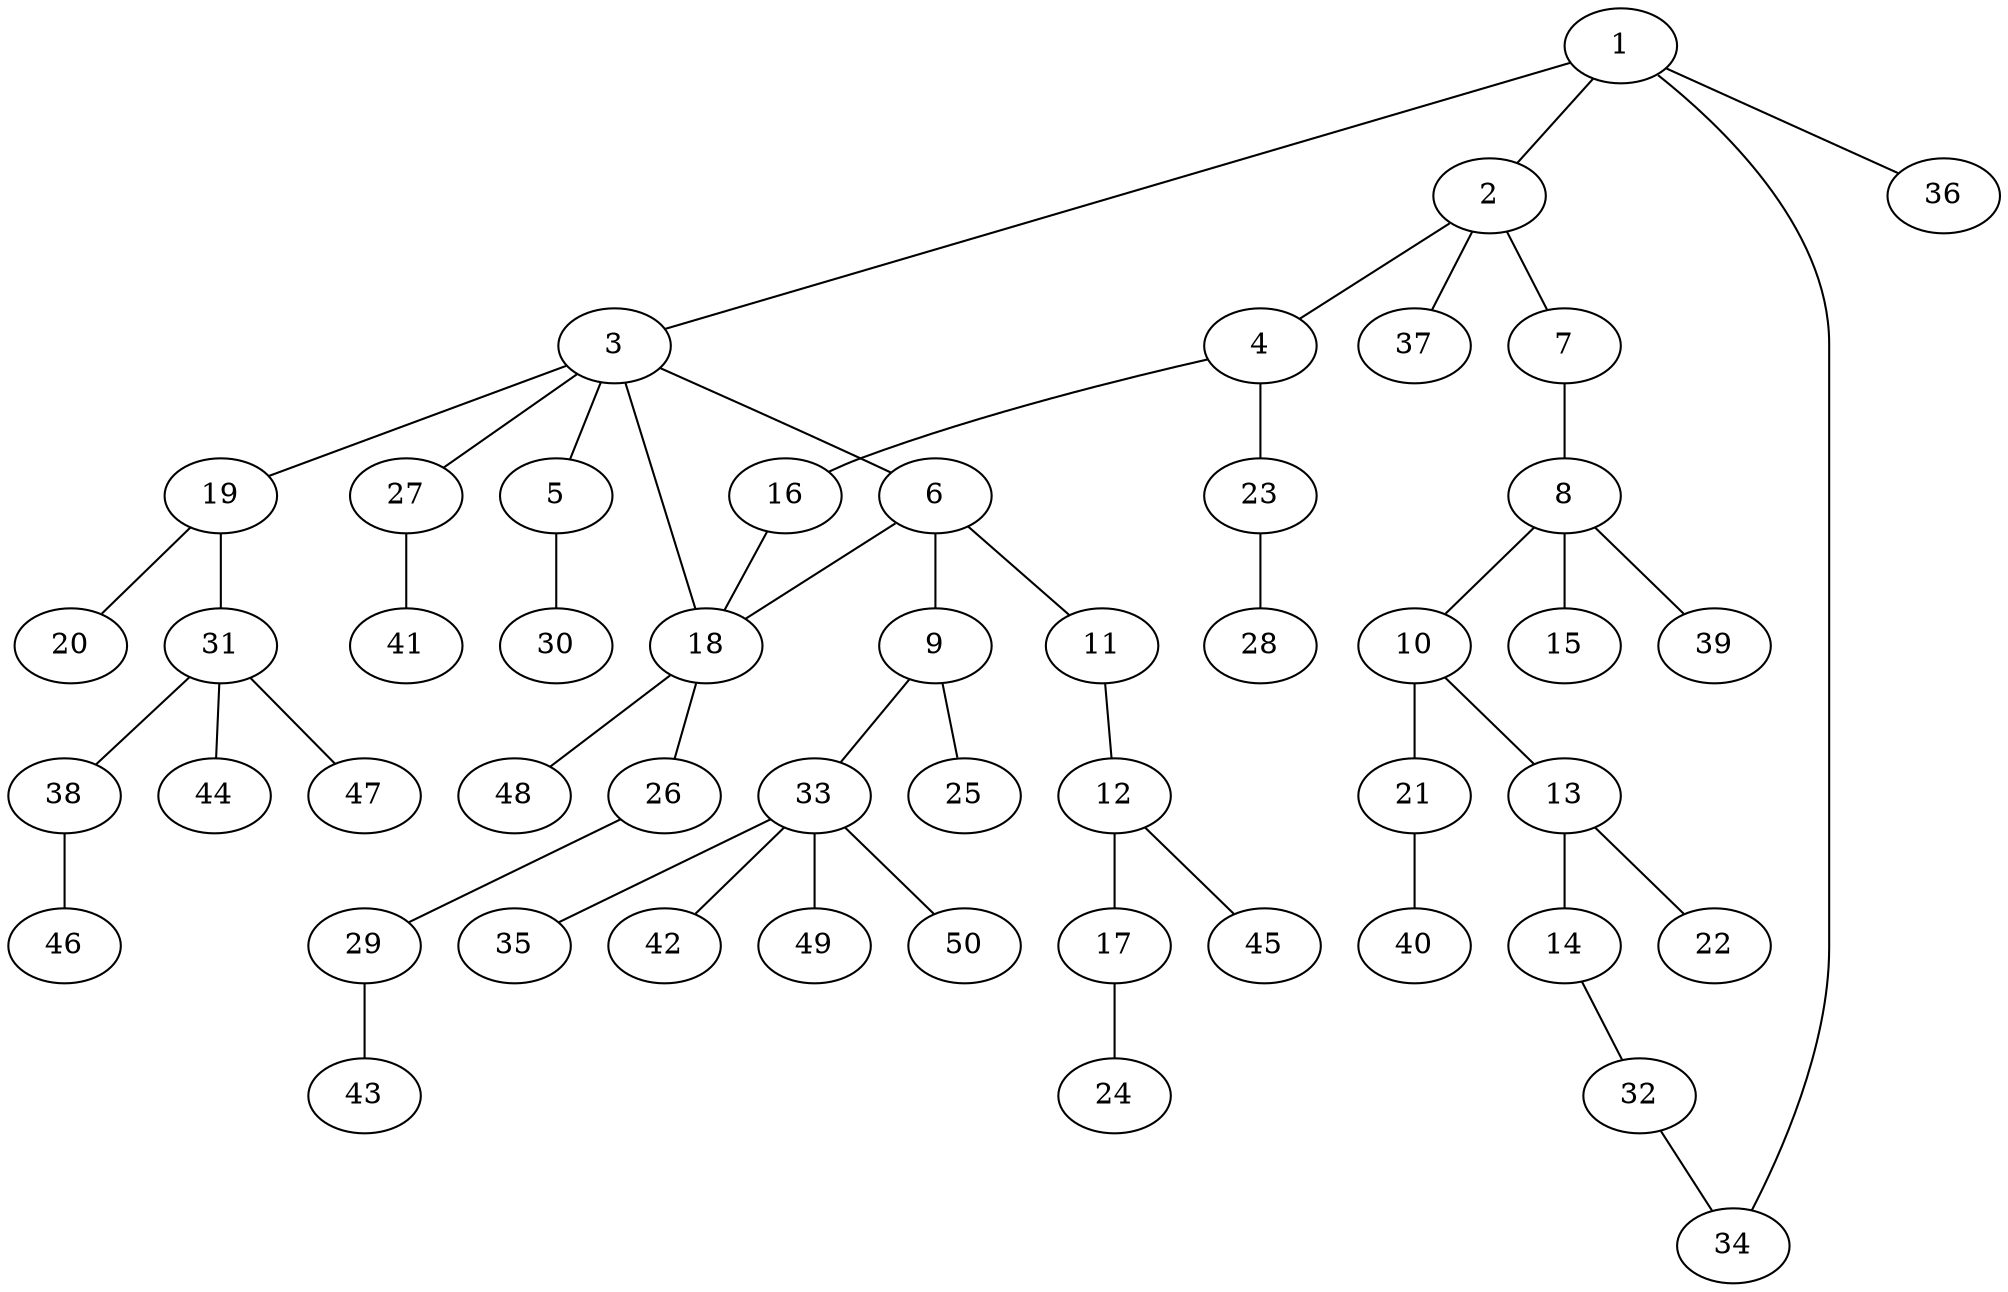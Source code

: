 graph graphname {1--2
1--3
1--34
1--36
2--4
2--7
2--37
3--5
3--6
3--18
3--19
3--27
4--16
4--23
5--30
6--9
6--11
6--18
7--8
8--10
8--15
8--39
9--25
9--33
10--13
10--21
11--12
12--17
12--45
13--14
13--22
14--32
16--18
17--24
18--26
18--48
19--20
19--31
21--40
23--28
26--29
27--41
29--43
31--38
31--44
31--47
32--34
33--35
33--42
33--49
33--50
38--46
}